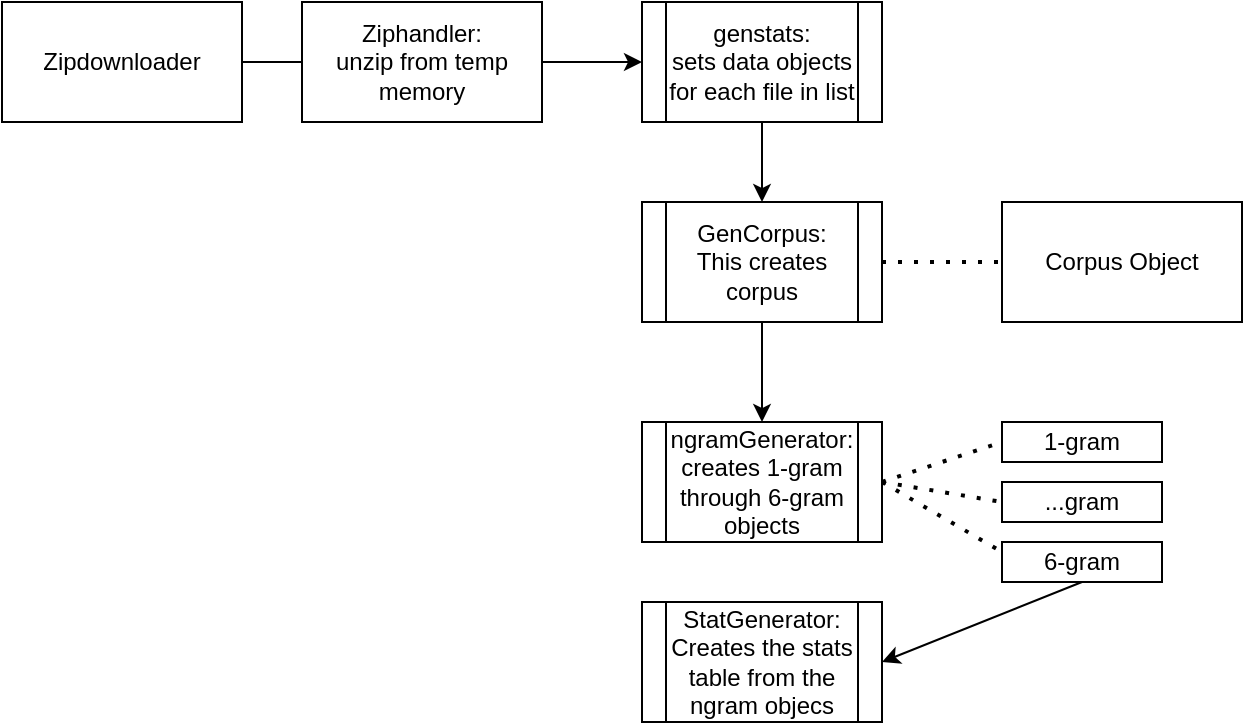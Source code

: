 <mxfile version="20.3.0" type="device"><diagram id="C5RBs43oDa-KdzZeNtuy" name="Page-1"><mxGraphModel dx="984" dy="741" grid="1" gridSize="10" guides="1" tooltips="1" connect="1" arrows="1" fold="1" page="1" pageScale="1" pageWidth="827" pageHeight="1169" math="0" shadow="0"><root><mxCell id="WIyWlLk6GJQsqaUBKTNV-0"/><mxCell id="WIyWlLk6GJQsqaUBKTNV-1" parent="WIyWlLk6GJQsqaUBKTNV-0"/><mxCell id="3HAJqUXMCINI40ciPKol-0" value="Zipdownloader" style="rounded=0;whiteSpace=wrap;html=1;" vertex="1" parent="WIyWlLk6GJQsqaUBKTNV-1"><mxGeometry x="60" y="90" width="120" height="60" as="geometry"/></mxCell><mxCell id="3HAJqUXMCINI40ciPKol-1" value="" style="endArrow=classic;html=1;rounded=0;exitX=1;exitY=0.5;exitDx=0;exitDy=0;" edge="1" parent="WIyWlLk6GJQsqaUBKTNV-1" source="3HAJqUXMCINI40ciPKol-0"><mxGeometry width="50" height="50" relative="1" as="geometry"><mxPoint x="210" y="150" as="sourcePoint"/><mxPoint x="260" y="120" as="targetPoint"/></mxGeometry></mxCell><mxCell id="3HAJqUXMCINI40ciPKol-2" value="Ziphandler:&lt;br&gt;unzip from temp memory" style="rounded=0;whiteSpace=wrap;html=1;" vertex="1" parent="WIyWlLk6GJQsqaUBKTNV-1"><mxGeometry x="210" y="90" width="120" height="60" as="geometry"/></mxCell><mxCell id="3HAJqUXMCINI40ciPKol-4" value="genstats:&lt;br&gt;sets data objects for each file in list" style="shape=process;whiteSpace=wrap;html=1;backgroundOutline=1;" vertex="1" parent="WIyWlLk6GJQsqaUBKTNV-1"><mxGeometry x="380" y="90" width="120" height="60" as="geometry"/></mxCell><mxCell id="3HAJqUXMCINI40ciPKol-5" value="" style="endArrow=classic;html=1;rounded=0;exitX=1;exitY=0.5;exitDx=0;exitDy=0;entryX=0;entryY=0.5;entryDx=0;entryDy=0;" edge="1" parent="WIyWlLk6GJQsqaUBKTNV-1" source="3HAJqUXMCINI40ciPKol-2" target="3HAJqUXMCINI40ciPKol-4"><mxGeometry width="50" height="50" relative="1" as="geometry"><mxPoint x="390" y="160" as="sourcePoint"/><mxPoint x="440" y="110" as="targetPoint"/></mxGeometry></mxCell><mxCell id="3HAJqUXMCINI40ciPKol-6" value="GenCorpus:&lt;br&gt;This creates corpus" style="shape=process;whiteSpace=wrap;html=1;backgroundOutline=1;" vertex="1" parent="WIyWlLk6GJQsqaUBKTNV-1"><mxGeometry x="380" y="190" width="120" height="60" as="geometry"/></mxCell><mxCell id="3HAJqUXMCINI40ciPKol-7" value="" style="endArrow=classic;html=1;rounded=0;exitX=0.5;exitY=1;exitDx=0;exitDy=0;entryX=0.5;entryY=0;entryDx=0;entryDy=0;" edge="1" parent="WIyWlLk6GJQsqaUBKTNV-1" source="3HAJqUXMCINI40ciPKol-4" target="3HAJqUXMCINI40ciPKol-6"><mxGeometry width="50" height="50" relative="1" as="geometry"><mxPoint x="610" y="190" as="sourcePoint"/><mxPoint x="660" y="140" as="targetPoint"/></mxGeometry></mxCell><mxCell id="3HAJqUXMCINI40ciPKol-8" value="Corpus Object" style="rounded=0;whiteSpace=wrap;html=1;" vertex="1" parent="WIyWlLk6GJQsqaUBKTNV-1"><mxGeometry x="560" y="190" width="120" height="60" as="geometry"/></mxCell><mxCell id="3HAJqUXMCINI40ciPKol-9" value="" style="endArrow=none;dashed=1;html=1;dashPattern=1 3;strokeWidth=2;rounded=0;exitX=1;exitY=0.5;exitDx=0;exitDy=0;entryX=0;entryY=0.5;entryDx=0;entryDy=0;" edge="1" parent="WIyWlLk6GJQsqaUBKTNV-1" source="3HAJqUXMCINI40ciPKol-6" target="3HAJqUXMCINI40ciPKol-8"><mxGeometry width="50" height="50" relative="1" as="geometry"><mxPoint x="510" y="290" as="sourcePoint"/><mxPoint x="560" y="240" as="targetPoint"/></mxGeometry></mxCell><mxCell id="3HAJqUXMCINI40ciPKol-10" value="ngramGenerator:&lt;br&gt;creates 1-gram through 6-gram objects" style="shape=process;whiteSpace=wrap;html=1;backgroundOutline=1;" vertex="1" parent="WIyWlLk6GJQsqaUBKTNV-1"><mxGeometry x="380" y="300" width="120" height="60" as="geometry"/></mxCell><mxCell id="3HAJqUXMCINI40ciPKol-11" value="" style="endArrow=classic;html=1;rounded=0;exitX=0.5;exitY=1;exitDx=0;exitDy=0;" edge="1" parent="WIyWlLk6GJQsqaUBKTNV-1" source="3HAJqUXMCINI40ciPKol-6" target="3HAJqUXMCINI40ciPKol-10"><mxGeometry width="50" height="50" relative="1" as="geometry"><mxPoint x="580" y="360" as="sourcePoint"/><mxPoint x="630" y="310" as="targetPoint"/></mxGeometry></mxCell><mxCell id="3HAJqUXMCINI40ciPKol-12" value="1-gram" style="rounded=0;whiteSpace=wrap;html=1;" vertex="1" parent="WIyWlLk6GJQsqaUBKTNV-1"><mxGeometry x="560" y="300" width="80" height="20" as="geometry"/></mxCell><mxCell id="3HAJqUXMCINI40ciPKol-13" value="" style="endArrow=none;dashed=1;html=1;dashPattern=1 3;strokeWidth=2;rounded=0;exitX=1;exitY=0.5;exitDx=0;exitDy=0;entryX=0;entryY=0.5;entryDx=0;entryDy=0;" edge="1" parent="WIyWlLk6GJQsqaUBKTNV-1" source="3HAJqUXMCINI40ciPKol-10" target="3HAJqUXMCINI40ciPKol-12"><mxGeometry width="50" height="50" relative="1" as="geometry"><mxPoint x="540" y="420" as="sourcePoint"/><mxPoint x="590" y="370" as="targetPoint"/></mxGeometry></mxCell><mxCell id="3HAJqUXMCINI40ciPKol-14" value="...gram" style="rounded=0;whiteSpace=wrap;html=1;" vertex="1" parent="WIyWlLk6GJQsqaUBKTNV-1"><mxGeometry x="560" y="330" width="80" height="20" as="geometry"/></mxCell><mxCell id="3HAJqUXMCINI40ciPKol-15" value="6-gram" style="rounded=0;whiteSpace=wrap;html=1;" vertex="1" parent="WIyWlLk6GJQsqaUBKTNV-1"><mxGeometry x="560" y="360" width="80" height="20" as="geometry"/></mxCell><mxCell id="3HAJqUXMCINI40ciPKol-16" value="" style="endArrow=none;dashed=1;html=1;dashPattern=1 3;strokeWidth=2;rounded=0;entryX=0;entryY=0.5;entryDx=0;entryDy=0;exitX=1;exitY=0.5;exitDx=0;exitDy=0;" edge="1" parent="WIyWlLk6GJQsqaUBKTNV-1" source="3HAJqUXMCINI40ciPKol-10" target="3HAJqUXMCINI40ciPKol-14"><mxGeometry width="50" height="50" relative="1" as="geometry"><mxPoint x="270" y="420" as="sourcePoint"/><mxPoint x="320" y="370" as="targetPoint"/></mxGeometry></mxCell><mxCell id="3HAJqUXMCINI40ciPKol-17" value="" style="endArrow=none;dashed=1;html=1;dashPattern=1 3;strokeWidth=2;rounded=0;entryX=0;entryY=0.25;entryDx=0;entryDy=0;" edge="1" parent="WIyWlLk6GJQsqaUBKTNV-1" target="3HAJqUXMCINI40ciPKol-15"><mxGeometry width="50" height="50" relative="1" as="geometry"><mxPoint x="500" y="330" as="sourcePoint"/><mxPoint x="320" y="370" as="targetPoint"/></mxGeometry></mxCell><mxCell id="3HAJqUXMCINI40ciPKol-18" value="StatGenerator:&lt;br&gt;Creates the stats table from the ngram objecs" style="shape=process;whiteSpace=wrap;html=1;backgroundOutline=1;" vertex="1" parent="WIyWlLk6GJQsqaUBKTNV-1"><mxGeometry x="380" y="390" width="120" height="60" as="geometry"/></mxCell><mxCell id="3HAJqUXMCINI40ciPKol-19" value="" style="endArrow=classic;html=1;rounded=0;exitX=0.5;exitY=1;exitDx=0;exitDy=0;entryX=1;entryY=0.5;entryDx=0;entryDy=0;" edge="1" parent="WIyWlLk6GJQsqaUBKTNV-1" source="3HAJqUXMCINI40ciPKol-15" target="3HAJqUXMCINI40ciPKol-18"><mxGeometry width="50" height="50" relative="1" as="geometry"><mxPoint x="580" y="450" as="sourcePoint"/><mxPoint x="630" y="400" as="targetPoint"/></mxGeometry></mxCell></root></mxGraphModel></diagram></mxfile>